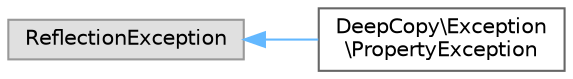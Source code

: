 digraph "Graphical Class Hierarchy"
{
 // LATEX_PDF_SIZE
  bgcolor="transparent";
  edge [fontname=Helvetica,fontsize=10,labelfontname=Helvetica,labelfontsize=10];
  node [fontname=Helvetica,fontsize=10,shape=box,height=0.2,width=0.4];
  rankdir="LR";
  Node0 [id="Node000000",label="ReflectionException",height=0.2,width=0.4,color="grey60", fillcolor="#E0E0E0", style="filled",tooltip=" "];
  Node0 -> Node1 [id="edge203_Node000000_Node000001",dir="back",color="steelblue1",style="solid",tooltip=" "];
  Node1 [id="Node000001",label="DeepCopy\\Exception\l\\PropertyException",height=0.2,width=0.4,color="grey40", fillcolor="white", style="filled",URL="$classDeepCopy_1_1Exception_1_1PropertyException.html",tooltip=" "];
}
